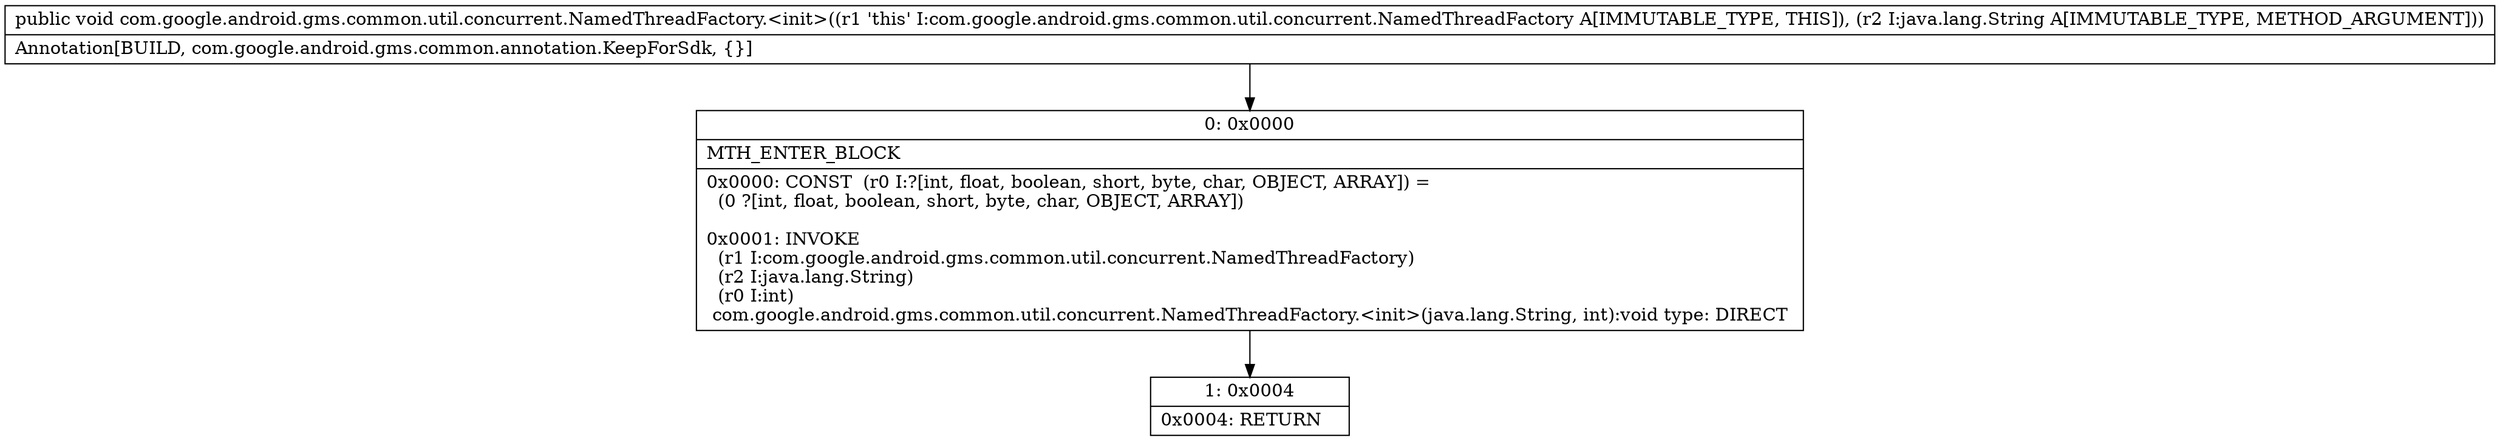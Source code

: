 digraph "CFG forcom.google.android.gms.common.util.concurrent.NamedThreadFactory.\<init\>(Ljava\/lang\/String;)V" {
Node_0 [shape=record,label="{0\:\ 0x0000|MTH_ENTER_BLOCK\l|0x0000: CONST  (r0 I:?[int, float, boolean, short, byte, char, OBJECT, ARRAY]) = \l  (0 ?[int, float, boolean, short, byte, char, OBJECT, ARRAY])\l \l0x0001: INVOKE  \l  (r1 I:com.google.android.gms.common.util.concurrent.NamedThreadFactory)\l  (r2 I:java.lang.String)\l  (r0 I:int)\l com.google.android.gms.common.util.concurrent.NamedThreadFactory.\<init\>(java.lang.String, int):void type: DIRECT \l}"];
Node_1 [shape=record,label="{1\:\ 0x0004|0x0004: RETURN   \l}"];
MethodNode[shape=record,label="{public void com.google.android.gms.common.util.concurrent.NamedThreadFactory.\<init\>((r1 'this' I:com.google.android.gms.common.util.concurrent.NamedThreadFactory A[IMMUTABLE_TYPE, THIS]), (r2 I:java.lang.String A[IMMUTABLE_TYPE, METHOD_ARGUMENT]))  | Annotation[BUILD, com.google.android.gms.common.annotation.KeepForSdk, \{\}]\l}"];
MethodNode -> Node_0;
Node_0 -> Node_1;
}

